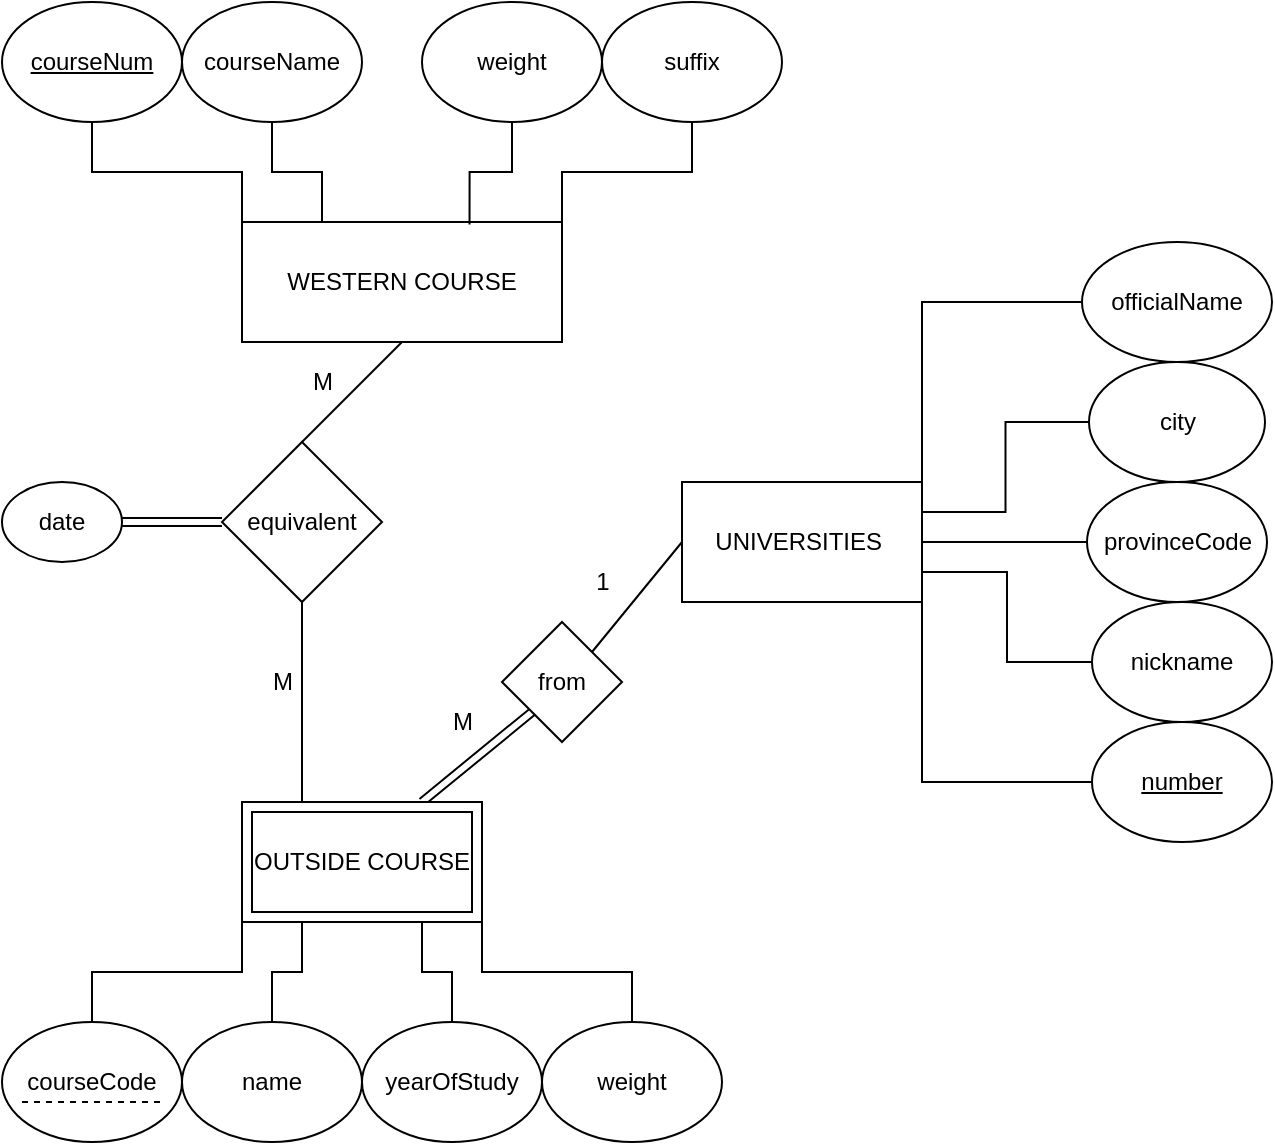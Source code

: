 <mxfile version="13.8.3" type="device"><diagram id="9oT88rG7BFTI4ehvW4V-" name="Page-1"><mxGraphModel dx="498" dy="772" grid="1" gridSize="10" guides="1" tooltips="1" connect="1" arrows="1" fold="1" page="1" pageScale="1" pageWidth="850" pageHeight="1100" math="0" shadow="0"><root><mxCell id="0"/><mxCell id="1" parent="0"/><mxCell id="PlzjKowPENVFfoYMnVsd-46" value="" style="rounded=0;whiteSpace=wrap;html=1;" vertex="1" parent="1"><mxGeometry x="430" y="405" width="100" height="50" as="geometry"/></mxCell><mxCell id="PlzjKowPENVFfoYMnVsd-1" value="WESTERN COURSE" style="rounded=0;whiteSpace=wrap;html=1;" vertex="1" parent="1"><mxGeometry x="200" y="270" width="160" height="60" as="geometry"/></mxCell><mxCell id="PlzjKowPENVFfoYMnVsd-35" style="rounded=0;orthogonalLoop=1;jettySize=auto;html=1;exitX=0.75;exitY=0;exitDx=0;exitDy=0;entryX=0;entryY=1;entryDx=0;entryDy=0;endArrow=none;endFill=0;shape=link;" edge="1" parent="1" source="PlzjKowPENVFfoYMnVsd-2" target="PlzjKowPENVFfoYMnVsd-34"><mxGeometry relative="1" as="geometry"/></mxCell><mxCell id="PlzjKowPENVFfoYMnVsd-38" style="edgeStyle=none;rounded=0;orthogonalLoop=1;jettySize=auto;html=1;exitX=0.25;exitY=0;exitDx=0;exitDy=0;entryX=0.5;entryY=1;entryDx=0;entryDy=0;endArrow=none;endFill=0;" edge="1" parent="1" source="PlzjKowPENVFfoYMnVsd-2" target="PlzjKowPENVFfoYMnVsd-37"><mxGeometry relative="1" as="geometry"/></mxCell><mxCell id="PlzjKowPENVFfoYMnVsd-2" value="" style="rounded=0;whiteSpace=wrap;html=1;" vertex="1" parent="1"><mxGeometry x="200" y="560" width="120" height="60" as="geometry"/></mxCell><mxCell id="PlzjKowPENVFfoYMnVsd-3" value="UNIVERSITIES&amp;nbsp;" style="rounded=0;whiteSpace=wrap;html=1;" vertex="1" parent="1"><mxGeometry x="420" y="400" width="120" height="60" as="geometry"/></mxCell><mxCell id="PlzjKowPENVFfoYMnVsd-8" style="edgeStyle=orthogonalEdgeStyle;rounded=0;orthogonalLoop=1;jettySize=auto;html=1;exitX=0.5;exitY=1;exitDx=0;exitDy=0;entryX=0;entryY=0;entryDx=0;entryDy=0;endArrow=none;endFill=0;" edge="1" parent="1" source="PlzjKowPENVFfoYMnVsd-4" target="PlzjKowPENVFfoYMnVsd-1"><mxGeometry relative="1" as="geometry"/></mxCell><mxCell id="PlzjKowPENVFfoYMnVsd-4" value="&lt;u&gt;courseNum&lt;/u&gt;" style="ellipse;whiteSpace=wrap;html=1;" vertex="1" parent="1"><mxGeometry x="80" y="160" width="90" height="60" as="geometry"/></mxCell><mxCell id="PlzjKowPENVFfoYMnVsd-9" style="edgeStyle=orthogonalEdgeStyle;rounded=0;orthogonalLoop=1;jettySize=auto;html=1;exitX=0.5;exitY=1;exitDx=0;exitDy=0;endArrow=none;endFill=0;entryX=0.25;entryY=0;entryDx=0;entryDy=0;" edge="1" parent="1" source="PlzjKowPENVFfoYMnVsd-5" target="PlzjKowPENVFfoYMnVsd-1"><mxGeometry relative="1" as="geometry"><mxPoint x="250" y="280" as="targetPoint"/></mxGeometry></mxCell><mxCell id="PlzjKowPENVFfoYMnVsd-5" value="courseName" style="ellipse;whiteSpace=wrap;html=1;" vertex="1" parent="1"><mxGeometry x="170" y="160" width="90" height="60" as="geometry"/></mxCell><mxCell id="PlzjKowPENVFfoYMnVsd-10" style="edgeStyle=orthogonalEdgeStyle;rounded=0;orthogonalLoop=1;jettySize=auto;html=1;exitX=0.5;exitY=1;exitDx=0;exitDy=0;endArrow=none;endFill=0;entryX=0.711;entryY=0.021;entryDx=0;entryDy=0;entryPerimeter=0;" edge="1" parent="1" source="PlzjKowPENVFfoYMnVsd-6" target="PlzjKowPENVFfoYMnVsd-1"><mxGeometry relative="1" as="geometry"><mxPoint x="280" y="270" as="targetPoint"/></mxGeometry></mxCell><mxCell id="PlzjKowPENVFfoYMnVsd-6" value="weight" style="ellipse;whiteSpace=wrap;html=1;" vertex="1" parent="1"><mxGeometry x="290" y="160" width="90" height="60" as="geometry"/></mxCell><mxCell id="PlzjKowPENVFfoYMnVsd-12" style="edgeStyle=orthogonalEdgeStyle;rounded=0;orthogonalLoop=1;jettySize=auto;html=1;exitX=0.5;exitY=1;exitDx=0;exitDy=0;entryX=1;entryY=0;entryDx=0;entryDy=0;endArrow=none;endFill=0;" edge="1" parent="1" source="PlzjKowPENVFfoYMnVsd-7" target="PlzjKowPENVFfoYMnVsd-1"><mxGeometry relative="1" as="geometry"/></mxCell><mxCell id="PlzjKowPENVFfoYMnVsd-7" value="suffix" style="ellipse;whiteSpace=wrap;html=1;" vertex="1" parent="1"><mxGeometry x="380" y="160" width="90" height="60" as="geometry"/></mxCell><mxCell id="PlzjKowPENVFfoYMnVsd-19" style="edgeStyle=orthogonalEdgeStyle;rounded=0;orthogonalLoop=1;jettySize=auto;html=1;exitX=0;exitY=0.5;exitDx=0;exitDy=0;entryX=1;entryY=0;entryDx=0;entryDy=0;endArrow=none;endFill=0;" edge="1" parent="1" source="PlzjKowPENVFfoYMnVsd-14" target="PlzjKowPENVFfoYMnVsd-3"><mxGeometry relative="1" as="geometry"/></mxCell><mxCell id="PlzjKowPENVFfoYMnVsd-14" value="officialName" style="ellipse;whiteSpace=wrap;html=1;" vertex="1" parent="1"><mxGeometry x="620" y="280" width="95" height="60" as="geometry"/></mxCell><mxCell id="PlzjKowPENVFfoYMnVsd-20" style="edgeStyle=orthogonalEdgeStyle;rounded=0;orthogonalLoop=1;jettySize=auto;html=1;exitX=0;exitY=0.5;exitDx=0;exitDy=0;entryX=1;entryY=0.25;entryDx=0;entryDy=0;endArrow=none;endFill=0;" edge="1" parent="1" source="PlzjKowPENVFfoYMnVsd-15" target="PlzjKowPENVFfoYMnVsd-3"><mxGeometry relative="1" as="geometry"/></mxCell><mxCell id="PlzjKowPENVFfoYMnVsd-15" value="city" style="ellipse;whiteSpace=wrap;html=1;" vertex="1" parent="1"><mxGeometry x="623.5" y="340" width="88" height="60" as="geometry"/></mxCell><mxCell id="PlzjKowPENVFfoYMnVsd-21" style="edgeStyle=orthogonalEdgeStyle;rounded=0;orthogonalLoop=1;jettySize=auto;html=1;exitX=0;exitY=0.5;exitDx=0;exitDy=0;endArrow=none;endFill=0;" edge="1" parent="1" source="PlzjKowPENVFfoYMnVsd-16" target="PlzjKowPENVFfoYMnVsd-3"><mxGeometry relative="1" as="geometry"/></mxCell><mxCell id="PlzjKowPENVFfoYMnVsd-16" value="provinceCode" style="ellipse;whiteSpace=wrap;html=1;" vertex="1" parent="1"><mxGeometry x="622.5" y="400" width="90" height="60" as="geometry"/></mxCell><mxCell id="PlzjKowPENVFfoYMnVsd-22" style="edgeStyle=orthogonalEdgeStyle;rounded=0;orthogonalLoop=1;jettySize=auto;html=1;exitX=0;exitY=0.5;exitDx=0;exitDy=0;entryX=1;entryY=0.75;entryDx=0;entryDy=0;endArrow=none;endFill=0;" edge="1" parent="1" source="PlzjKowPENVFfoYMnVsd-17" target="PlzjKowPENVFfoYMnVsd-3"><mxGeometry relative="1" as="geometry"/></mxCell><mxCell id="PlzjKowPENVFfoYMnVsd-17" value="nickname" style="ellipse;whiteSpace=wrap;html=1;" vertex="1" parent="1"><mxGeometry x="625" y="460" width="90" height="60" as="geometry"/></mxCell><mxCell id="PlzjKowPENVFfoYMnVsd-23" style="edgeStyle=orthogonalEdgeStyle;rounded=0;orthogonalLoop=1;jettySize=auto;html=1;exitX=0;exitY=0.5;exitDx=0;exitDy=0;entryX=1;entryY=1;entryDx=0;entryDy=0;endArrow=none;endFill=0;" edge="1" parent="1" source="PlzjKowPENVFfoYMnVsd-18" target="PlzjKowPENVFfoYMnVsd-3"><mxGeometry relative="1" as="geometry"/></mxCell><mxCell id="PlzjKowPENVFfoYMnVsd-18" value="&lt;u&gt;number&lt;/u&gt;" style="ellipse;whiteSpace=wrap;html=1;" vertex="1" parent="1"><mxGeometry x="625" y="520" width="90" height="60" as="geometry"/></mxCell><mxCell id="PlzjKowPENVFfoYMnVsd-32" style="edgeStyle=orthogonalEdgeStyle;rounded=0;orthogonalLoop=1;jettySize=auto;html=1;exitX=0.5;exitY=0;exitDx=0;exitDy=0;entryX=0.25;entryY=1;entryDx=0;entryDy=0;endArrow=none;endFill=0;" edge="1" parent="1" source="PlzjKowPENVFfoYMnVsd-24" target="PlzjKowPENVFfoYMnVsd-2"><mxGeometry relative="1" as="geometry"/></mxCell><mxCell id="PlzjKowPENVFfoYMnVsd-24" value="name" style="ellipse;whiteSpace=wrap;html=1;" vertex="1" parent="1"><mxGeometry x="170" y="670" width="90" height="60" as="geometry"/></mxCell><mxCell id="PlzjKowPENVFfoYMnVsd-31" style="edgeStyle=orthogonalEdgeStyle;rounded=0;orthogonalLoop=1;jettySize=auto;html=1;exitX=0.5;exitY=0;exitDx=0;exitDy=0;entryX=0.75;entryY=1;entryDx=0;entryDy=0;endArrow=none;endFill=0;" edge="1" parent="1" source="PlzjKowPENVFfoYMnVsd-25" target="PlzjKowPENVFfoYMnVsd-2"><mxGeometry relative="1" as="geometry"/></mxCell><mxCell id="PlzjKowPENVFfoYMnVsd-25" value="yearOfStudy" style="ellipse;whiteSpace=wrap;html=1;" vertex="1" parent="1"><mxGeometry x="260" y="670" width="90" height="60" as="geometry"/></mxCell><mxCell id="PlzjKowPENVFfoYMnVsd-30" style="edgeStyle=orthogonalEdgeStyle;rounded=0;orthogonalLoop=1;jettySize=auto;html=1;exitX=0.5;exitY=0;exitDx=0;exitDy=0;entryX=1;entryY=1;entryDx=0;entryDy=0;endArrow=none;endFill=0;" edge="1" parent="1" source="PlzjKowPENVFfoYMnVsd-26" target="PlzjKowPENVFfoYMnVsd-2"><mxGeometry relative="1" as="geometry"/></mxCell><mxCell id="PlzjKowPENVFfoYMnVsd-26" value="weight" style="ellipse;whiteSpace=wrap;html=1;" vertex="1" parent="1"><mxGeometry x="350" y="670" width="90" height="60" as="geometry"/></mxCell><mxCell id="PlzjKowPENVFfoYMnVsd-33" style="edgeStyle=orthogonalEdgeStyle;rounded=0;orthogonalLoop=1;jettySize=auto;html=1;exitX=0.5;exitY=1;exitDx=0;exitDy=0;entryX=0;entryY=1;entryDx=0;entryDy=0;endArrow=none;endFill=0;" edge="1" parent="1" source="PlzjKowPENVFfoYMnVsd-27" target="PlzjKowPENVFfoYMnVsd-2"><mxGeometry relative="1" as="geometry"/></mxCell><mxCell id="PlzjKowPENVFfoYMnVsd-27" value="courseCode" style="ellipse;whiteSpace=wrap;html=1;direction=west;" vertex="1" parent="1"><mxGeometry x="80" y="670" width="90" height="60" as="geometry"/></mxCell><mxCell id="PlzjKowPENVFfoYMnVsd-29" value="" style="endArrow=none;dashed=1;html=1;" edge="1" parent="1"><mxGeometry width="50" height="50" relative="1" as="geometry"><mxPoint x="90" y="710" as="sourcePoint"/><mxPoint x="160" y="710" as="targetPoint"/><Array as="points"><mxPoint x="125" y="710"/></Array></mxGeometry></mxCell><mxCell id="PlzjKowPENVFfoYMnVsd-36" style="edgeStyle=none;rounded=0;orthogonalLoop=1;jettySize=auto;html=1;exitX=1;exitY=0;exitDx=0;exitDy=0;entryX=0;entryY=0.5;entryDx=0;entryDy=0;endArrow=none;endFill=0;" edge="1" parent="1" source="PlzjKowPENVFfoYMnVsd-34" target="PlzjKowPENVFfoYMnVsd-3"><mxGeometry relative="1" as="geometry"/></mxCell><mxCell id="PlzjKowPENVFfoYMnVsd-34" value="from" style="rhombus;whiteSpace=wrap;html=1;" vertex="1" parent="1"><mxGeometry x="330" y="470" width="60" height="60" as="geometry"/></mxCell><mxCell id="PlzjKowPENVFfoYMnVsd-39" style="edgeStyle=none;rounded=0;orthogonalLoop=1;jettySize=auto;html=1;exitX=0.5;exitY=0;exitDx=0;exitDy=0;entryX=0.5;entryY=1;entryDx=0;entryDy=0;endArrow=none;endFill=0;" edge="1" parent="1" source="PlzjKowPENVFfoYMnVsd-37" target="PlzjKowPENVFfoYMnVsd-1"><mxGeometry relative="1" as="geometry"/></mxCell><mxCell id="PlzjKowPENVFfoYMnVsd-37" value="equivalent" style="rhombus;whiteSpace=wrap;html=1;" vertex="1" parent="1"><mxGeometry x="190" y="380" width="80" height="80" as="geometry"/></mxCell><mxCell id="PlzjKowPENVFfoYMnVsd-40" value="M" style="text;html=1;align=center;verticalAlign=middle;resizable=0;points=[];autosize=1;" vertex="1" parent="1"><mxGeometry x="295" y="510" width="30" height="20" as="geometry"/></mxCell><mxCell id="PlzjKowPENVFfoYMnVsd-41" value="1" style="text;html=1;align=center;verticalAlign=middle;resizable=0;points=[];autosize=1;" vertex="1" parent="1"><mxGeometry x="370" y="440" width="20" height="20" as="geometry"/></mxCell><mxCell id="PlzjKowPENVFfoYMnVsd-43" style="edgeStyle=none;shape=link;rounded=0;orthogonalLoop=1;jettySize=auto;html=1;exitX=1;exitY=0.5;exitDx=0;exitDy=0;entryX=0;entryY=0.5;entryDx=0;entryDy=0;endArrow=none;endFill=0;" edge="1" parent="1" source="PlzjKowPENVFfoYMnVsd-42" target="PlzjKowPENVFfoYMnVsd-37"><mxGeometry relative="1" as="geometry"/></mxCell><mxCell id="PlzjKowPENVFfoYMnVsd-42" value="date" style="ellipse;whiteSpace=wrap;html=1;" vertex="1" parent="1"><mxGeometry x="80" y="400" width="60" height="40" as="geometry"/></mxCell><mxCell id="PlzjKowPENVFfoYMnVsd-44" value="M" style="text;html=1;align=center;verticalAlign=middle;resizable=0;points=[];autosize=1;" vertex="1" parent="1"><mxGeometry x="205" y="490" width="30" height="20" as="geometry"/></mxCell><mxCell id="PlzjKowPENVFfoYMnVsd-45" value="M" style="text;html=1;align=center;verticalAlign=middle;resizable=0;points=[];autosize=1;" vertex="1" parent="1"><mxGeometry x="225" y="340" width="30" height="20" as="geometry"/></mxCell><mxCell id="PlzjKowPENVFfoYMnVsd-48" value="&lt;span&gt;OUTSIDE COURSE&lt;/span&gt;" style="rounded=0;whiteSpace=wrap;html=1;" vertex="1" parent="1"><mxGeometry x="205" y="565" width="110" height="50" as="geometry"/></mxCell></root></mxGraphModel></diagram></mxfile>